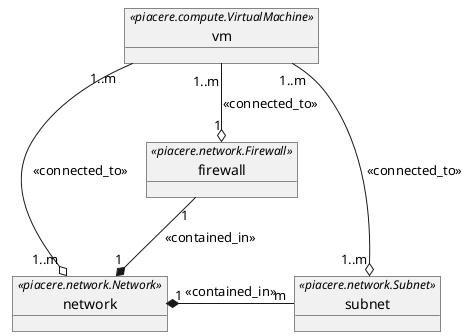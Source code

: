 @startuml general

' Design Configuration
skinparam monochrome true
skinparam tabSize 2

object "network" as network <<piacere.network.Network>>

object "subnet" as subnet <<piacere.network.Subnet>>

object "firewall" as firewall <<piacere.network.Firewall>>

object "vm" as vm <<piacere.compute.VirtualMachine>>

subnet "m" -l-* "1" network : <<contained_in>>
firewall "1" --* "1" network : <<contained_in>>
vm "1..m" --o "1..m" network : <<connected_to>>
vm "1..m" --o "1..m" subnet : <<connected_to>>
vm "1..m" --o "1" firewall : <<connected_to>>

@enduml
